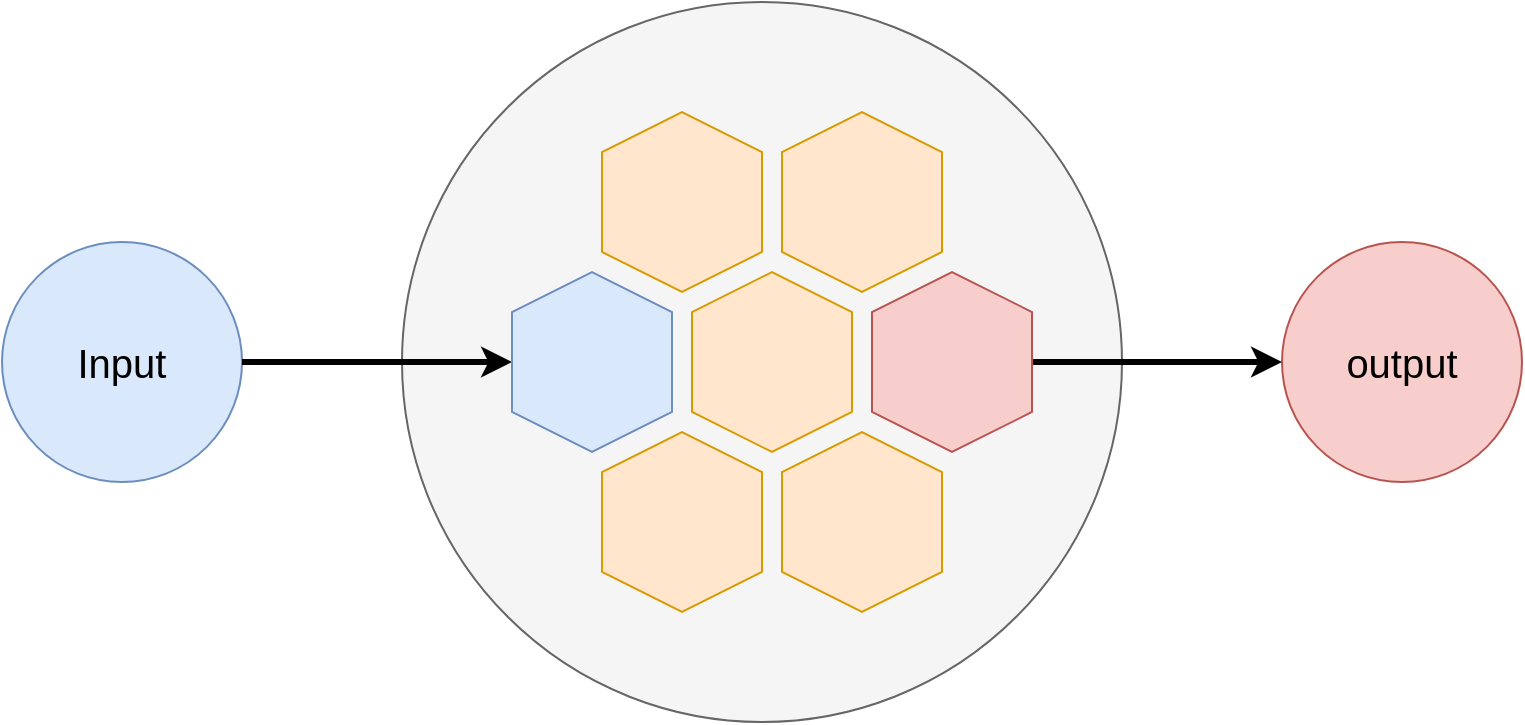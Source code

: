 <mxfile version="21.6.8" type="device">
  <diagram id="_jchL74tdjB6g8SfiNv7" name="Seite-1">
    <mxGraphModel dx="2049" dy="1199" grid="1" gridSize="10" guides="1" tooltips="1" connect="1" arrows="1" fold="1" page="1" pageScale="1" pageWidth="827" pageHeight="1169" math="0" shadow="0">
      <root>
        <mxCell id="0" />
        <mxCell id="1" parent="0" />
        <mxCell id="W04ZB3CdsW1EYFhz2w3D-1" value="Input" style="ellipse;whiteSpace=wrap;html=1;aspect=fixed;fillColor=#dae8fc;strokeColor=#6c8ebf;fontSize=20;" parent="1" vertex="1">
          <mxGeometry x="40" y="320" width="120" height="120" as="geometry" />
        </mxCell>
        <mxCell id="W04ZB3CdsW1EYFhz2w3D-2" value="" style="ellipse;whiteSpace=wrap;html=1;aspect=fixed;fillColor=#f5f5f5;strokeColor=#666666;fontColor=#333333;" parent="1" vertex="1">
          <mxGeometry x="240" y="200" width="360" height="360" as="geometry" />
        </mxCell>
        <mxCell id="W04ZB3CdsW1EYFhz2w3D-3" value="output" style="ellipse;whiteSpace=wrap;html=1;aspect=fixed;fillColor=#f8cecc;strokeColor=#b85450;fontSize=20;" parent="1" vertex="1">
          <mxGeometry x="680" y="320" width="120" height="120" as="geometry" />
        </mxCell>
        <mxCell id="W04ZB3CdsW1EYFhz2w3D-4" value="" style="shape=hexagon;perimeter=hexagonPerimeter2;whiteSpace=wrap;html=1;fixedSize=1;size=20;rotation=-90;fillColor=#ffe6cc;strokeColor=#d79b00;" parent="1" vertex="1">
          <mxGeometry x="335" y="260" width="90" height="80" as="geometry" />
        </mxCell>
        <mxCell id="W04ZB3CdsW1EYFhz2w3D-18" style="edgeStyle=orthogonalEdgeStyle;rounded=0;orthogonalLoop=1;jettySize=auto;html=1;entryX=1;entryY=0.5;entryDx=0;entryDy=0;exitX=0.5;exitY=0;exitDx=0;exitDy=0;endArrow=none;endFill=0;startArrow=classic;startFill=1;strokeWidth=3;fontSize=20;" parent="1" source="W04ZB3CdsW1EYFhz2w3D-5" target="W04ZB3CdsW1EYFhz2w3D-1" edge="1">
          <mxGeometry relative="1" as="geometry">
            <Array as="points" />
          </mxGeometry>
        </mxCell>
        <mxCell id="W04ZB3CdsW1EYFhz2w3D-5" value="" style="shape=hexagon;perimeter=hexagonPerimeter2;whiteSpace=wrap;html=1;fixedSize=1;size=20;rotation=-90;fillColor=#dae8fc;strokeColor=#6c8ebf;fontSize=20;" parent="1" vertex="1">
          <mxGeometry x="290" y="340" width="90" height="80" as="geometry" />
        </mxCell>
        <mxCell id="W04ZB3CdsW1EYFhz2w3D-6" value="" style="shape=hexagon;perimeter=hexagonPerimeter2;whiteSpace=wrap;html=1;fixedSize=1;size=20;rotation=-90;fillColor=#ffe6cc;strokeColor=#d79b00;fontSize=20;" parent="1" vertex="1">
          <mxGeometry x="380" y="340" width="90" height="80" as="geometry" />
        </mxCell>
        <mxCell id="W04ZB3CdsW1EYFhz2w3D-7" value="" style="shape=hexagon;perimeter=hexagonPerimeter2;whiteSpace=wrap;html=1;fixedSize=1;size=20;rotation=-90;fillColor=#ffe6cc;strokeColor=#d79b00;fontSize=20;" parent="1" vertex="1">
          <mxGeometry x="335" y="420" width="90" height="80" as="geometry" />
        </mxCell>
        <mxCell id="W04ZB3CdsW1EYFhz2w3D-12" value="" style="shape=hexagon;perimeter=hexagonPerimeter2;whiteSpace=wrap;html=1;fixedSize=1;size=20;rotation=-90;fillColor=#ffe6cc;strokeColor=#d79b00;fontSize=20;" parent="1" vertex="1">
          <mxGeometry x="425" y="420" width="90" height="80" as="geometry" />
        </mxCell>
        <mxCell id="W04ZB3CdsW1EYFhz2w3D-19" style="edgeStyle=orthogonalEdgeStyle;rounded=0;orthogonalLoop=1;jettySize=auto;html=1;entryX=0;entryY=0.5;entryDx=0;entryDy=0;startArrow=none;startFill=0;endArrow=classic;endFill=1;exitX=0.5;exitY=1;exitDx=0;exitDy=0;strokeWidth=3;fontSize=20;" parent="1" source="W04ZB3CdsW1EYFhz2w3D-13" target="W04ZB3CdsW1EYFhz2w3D-3" edge="1">
          <mxGeometry relative="1" as="geometry">
            <Array as="points" />
          </mxGeometry>
        </mxCell>
        <mxCell id="W04ZB3CdsW1EYFhz2w3D-13" value="" style="shape=hexagon;perimeter=hexagonPerimeter2;whiteSpace=wrap;html=1;fixedSize=1;size=20;rotation=-90;fillColor=#f8cecc;strokeColor=#b85450;fontSize=20;" parent="1" vertex="1">
          <mxGeometry x="470" y="340" width="90" height="80" as="geometry" />
        </mxCell>
        <mxCell id="W04ZB3CdsW1EYFhz2w3D-14" value="" style="shape=hexagon;perimeter=hexagonPerimeter2;whiteSpace=wrap;html=1;fixedSize=1;size=20;rotation=-90;fillColor=#ffe6cc;strokeColor=#d79b00;" parent="1" vertex="1">
          <mxGeometry x="425" y="260" width="90" height="80" as="geometry" />
        </mxCell>
      </root>
    </mxGraphModel>
  </diagram>
</mxfile>
